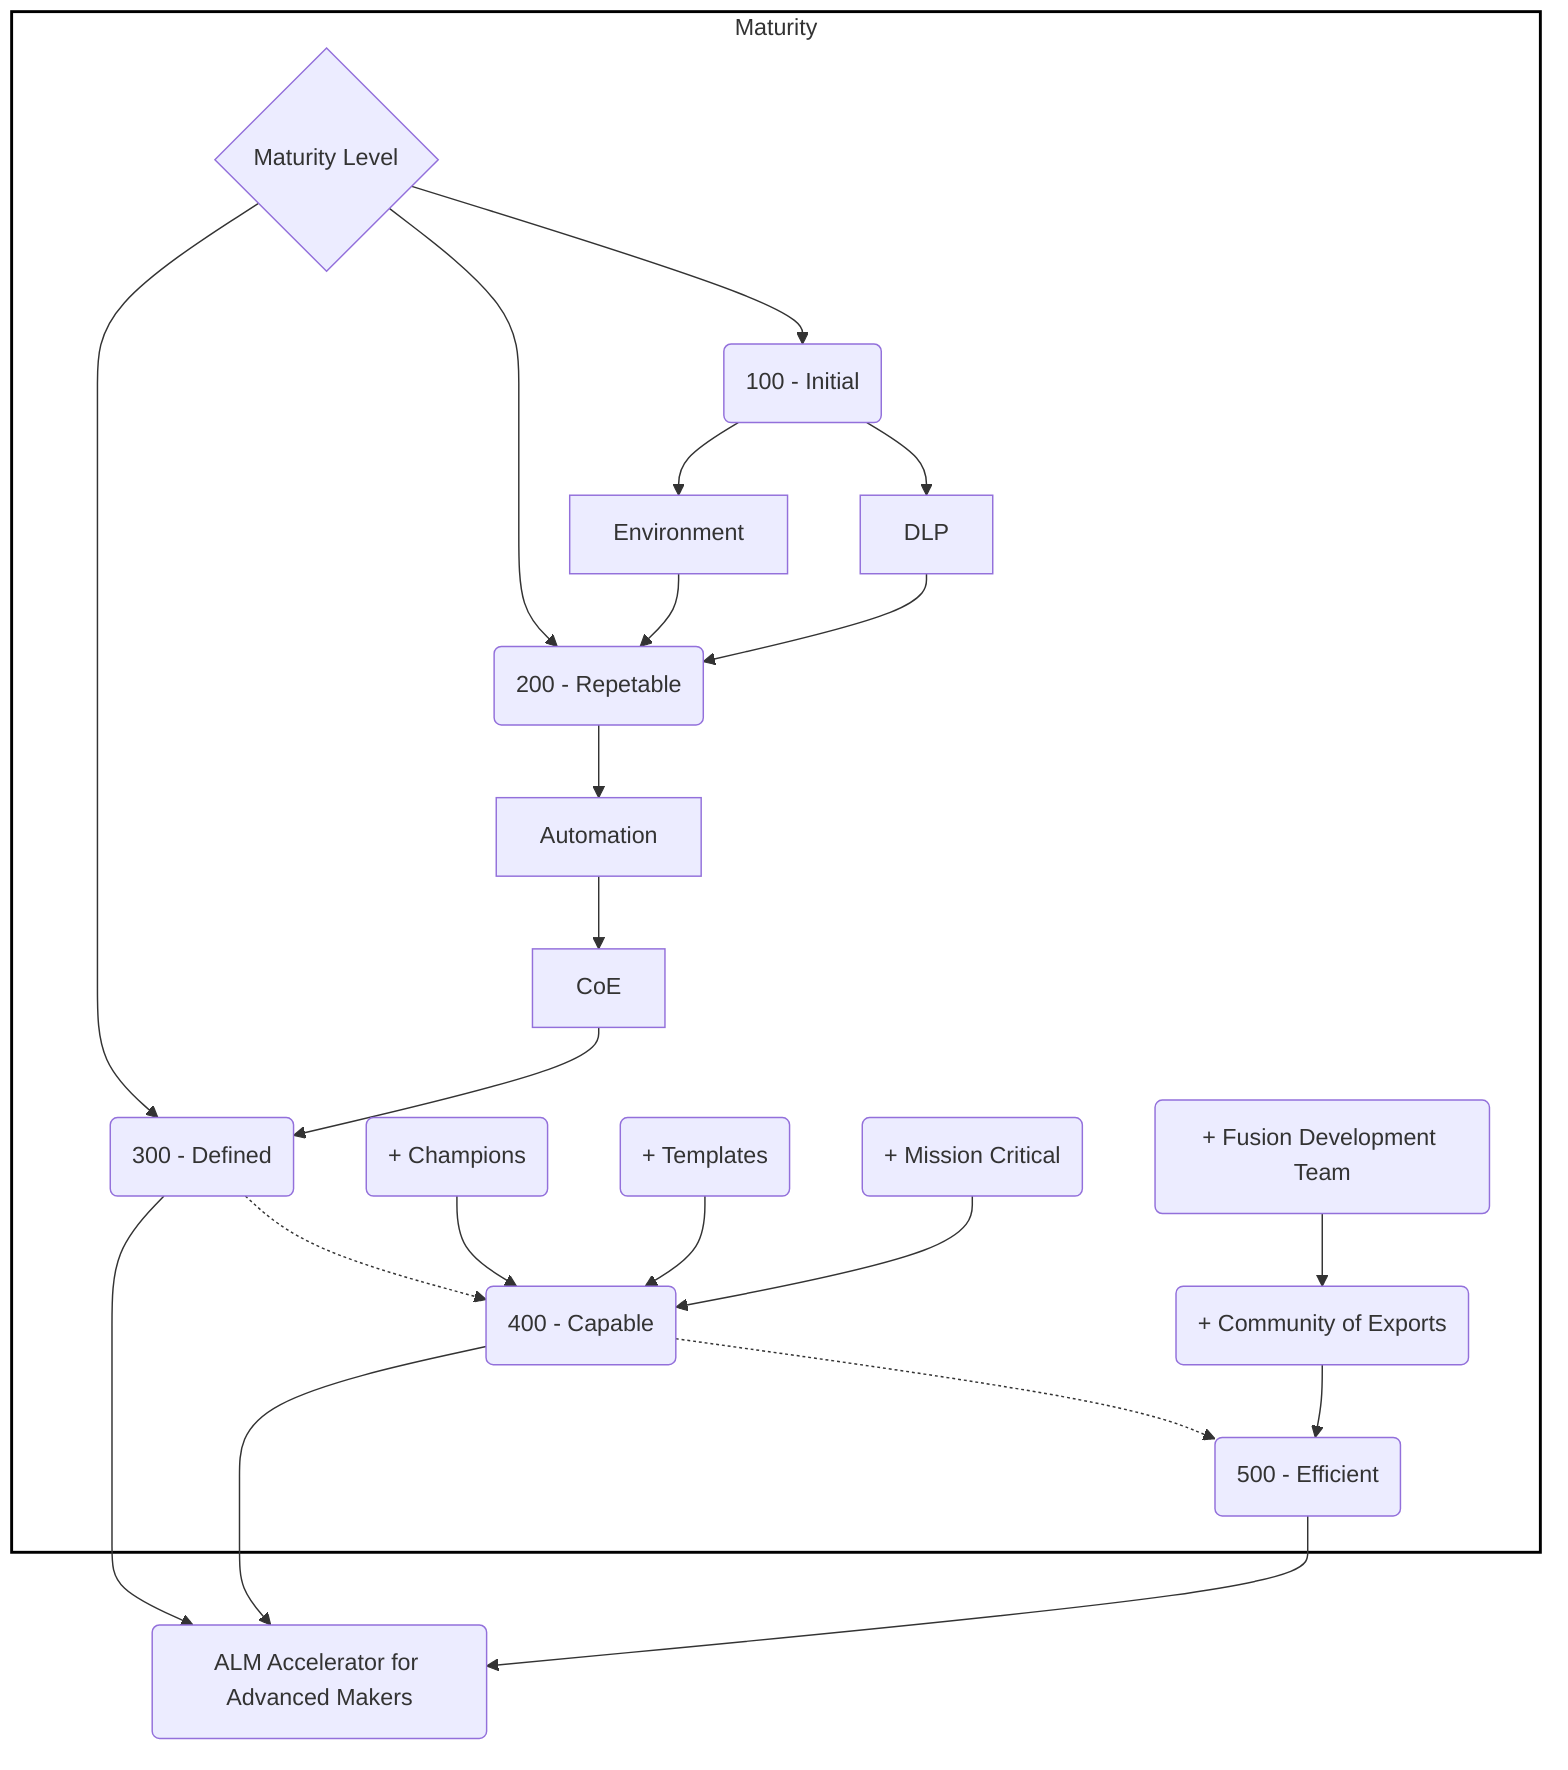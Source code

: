 graph

    subgraph maturity[Maturity]
        M{Maturity Level}
        M --> 100(100 - Initial)
        M --> 200(200 - Repetable)
        M --> 300(300 - Defined)
        
        100 --> DLP
        100 --> Environment

        DLP --> 200
        Environment --> 200

        200 --> Automation
        Automation --> CoE
        CoE --> 300

        300 -.-> 400(400 - Capable)

        Champions(+ Champions) --> 400 
        Templates(+ Templates) --> 400 
        MissionCritical(+ Mission Critical) --> 400

        Team(+ Fusion Development Team) --> Experts(+ Community of Exports)
        Experts(+ Community of Exports) --> 500(500 - Efficient) 

        400 -.-> 500
    end

    style maturity fill:transparent,stroke:black,stroke-width:2px

    AA4AM(ALM Accelerator for Advanced Makers)

    300 --> AA4AM
    400 --> AA4AM
    500 --> AA4AM